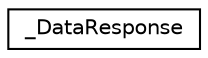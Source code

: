 digraph "Graphical Class Hierarchy"
{
  edge [fontname="Helvetica",fontsize="10",labelfontname="Helvetica",labelfontsize="10"];
  node [fontname="Helvetica",fontsize="10",shape=record];
  rankdir="LR";
  Node1 [label="_DataResponse",height=0.2,width=0.4,color="black", fillcolor="white", style="filled",URL="$struct___data_response.html"];
}
